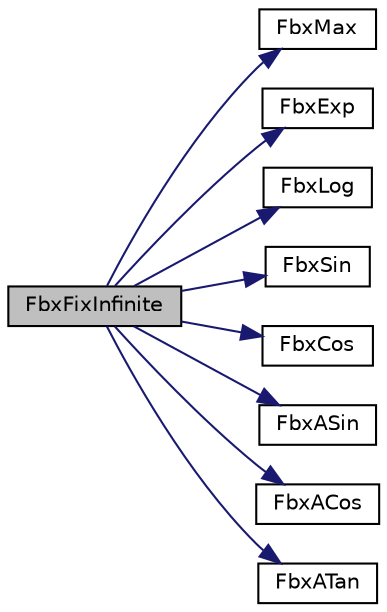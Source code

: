 digraph "FbxFixInfinite"
{
  edge [fontname="Helvetica",fontsize="10",labelfontname="Helvetica",labelfontsize="10"];
  node [fontname="Helvetica",fontsize="10",shape=record];
  rankdir="LR";
  Node123 [label="FbxFixInfinite",height=0.2,width=0.4,color="black", fillcolor="grey75", style="filled", fontcolor="black"];
  Node123 -> Node124 [color="midnightblue",fontsize="10",style="solid",fontname="Helvetica"];
  Node124 [label="FbxMax",height=0.2,width=0.4,color="black", fillcolor="white", style="filled",URL="$fbxtypes_8h.html#a026cbeab287cd7a2b01a6ca13f4244bd"];
  Node123 -> Node125 [color="midnightblue",fontsize="10",style="solid",fontname="Helvetica"];
  Node125 [label="FbxExp",height=0.2,width=0.4,color="black", fillcolor="white", style="filled",URL="$fbxmath_8h.html#afd5885ad9c2e18d32142ae1e40f716e9"];
  Node123 -> Node126 [color="midnightblue",fontsize="10",style="solid",fontname="Helvetica"];
  Node126 [label="FbxLog",height=0.2,width=0.4,color="black", fillcolor="white", style="filled",URL="$fbxmath_8h.html#a1b2150ab4ecfafacdde81b80e46c5292"];
  Node123 -> Node127 [color="midnightblue",fontsize="10",style="solid",fontname="Helvetica"];
  Node127 [label="FbxSin",height=0.2,width=0.4,color="black", fillcolor="white", style="filled",URL="$fbxmath_8h.html#a6facb26ea4612d02d0f6ec5569e992df"];
  Node123 -> Node128 [color="midnightblue",fontsize="10",style="solid",fontname="Helvetica"];
  Node128 [label="FbxCos",height=0.2,width=0.4,color="black", fillcolor="white", style="filled",URL="$fbxmath_8h.html#abc11a883b8bb4e73679e5e704037c11b"];
  Node123 -> Node129 [color="midnightblue",fontsize="10",style="solid",fontname="Helvetica"];
  Node129 [label="FbxASin",height=0.2,width=0.4,color="black", fillcolor="white", style="filled",URL="$fbxmath_8h.html#a45c0df1a0721b43a0f0804adbab872ae"];
  Node123 -> Node130 [color="midnightblue",fontsize="10",style="solid",fontname="Helvetica"];
  Node130 [label="FbxACos",height=0.2,width=0.4,color="black", fillcolor="white", style="filled",URL="$fbxmath_8h.html#ac85a6a56e2856ff101b1e8a5079961ac"];
  Node123 -> Node131 [color="midnightblue",fontsize="10",style="solid",fontname="Helvetica"];
  Node131 [label="FbxATan",height=0.2,width=0.4,color="black", fillcolor="white", style="filled",URL="$fbxmath_8h.html#ab7d65b498915c6b9d19419de7fae49a7"];
}
